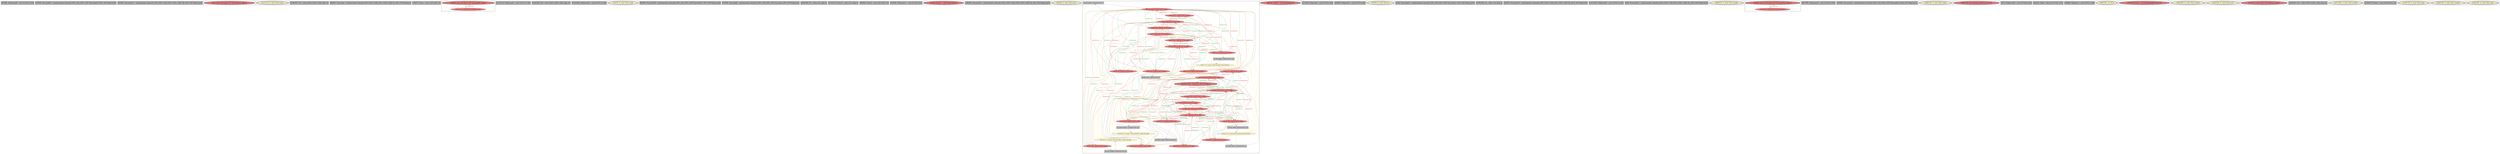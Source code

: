 
digraph G {





subgraph cluster51 {


node339 [penwidth=3.0,fontsize=20,fillcolor=grey,label="[81/84]  %idxprom28 = sext i32 %14 to i64",shape=rectangle,style=filled ]



}

subgraph cluster50 {


node338 [penwidth=3.0,fontsize=20,fillcolor=grey,label="[97/98]  %arrayidx25 = getelementptr inbounds [100 x i32], [100 x i32]* %arrayidx23, i64 0, i64 %idxprom24",shape=rectangle,style=filled ]



}

subgraph cluster49 {


node337 [penwidth=3.0,fontsize=20,fillcolor=grey,label="[93/94]  %arrayidx27 = getelementptr inbounds [100 x [100 x i32]], [100 x [100 x i32]]* %b, i64 0, i64 %idxprom26",shape=rectangle,style=filled ]



}

subgraph cluster45 {


node333 [penwidth=3.0,fontsize=20,fillcolor=lightcoral,label="[2/3]  store i32 %add, i32* %arrayidx33, align 4",shape=ellipse,style=filled ]



}

subgraph cluster41 {


node329 [penwidth=3.0,fontsize=20,fillcolor=lemonchiffon,label="[111/112]  br label %for.inc34",shape=ellipse,style=filled ]



}

subgraph cluster39 {


node327 [penwidth=3.0,fontsize=20,fillcolor=grey,label="[166/167]  %c = alloca [100 x [100 x i32]], align 16",shape=rectangle,style=filled ]



}

subgraph cluster38 {


node326 [penwidth=3.0,fontsize=20,fillcolor=grey,label="[60/61]  %arrayidx = getelementptr inbounds [100 x [100 x i32]], [100 x [100 x i32]]* %a, i64 0, i64 %idxprom",shape=rectangle,style=filled ]



}

subgraph cluster46 {


node334 [penwidth=3.0,fontsize=20,fillcolor=grey,label="[70/71]  %rem = srem i32 %call4, 10",shape=rectangle,style=filled ]



}

subgraph cluster37 {


node325 [penwidth=3.0,fontsize=20,fillcolor=lightcoral,label="[53/56]  store i32 %rem, i32* %arrayidx6, align 4",shape=ellipse,style=filled ]
node324 [fillcolor=lightcoral,label="[54/55]  %12 = load i32, i32* %arrayidx25, align 4",shape=ellipse,style=filled ]

node324->node325 [style=solid,color=firebrick3,label="A|indep",penwidth=1.0,fontcolor=firebrick3 ]
node325->node324 [style=solid,color=forestgreen,label="T|indep",penwidth=1.0,fontcolor=forestgreen ]


}

subgraph cluster36 {


node323 [penwidth=3.0,fontsize=20,fillcolor=grey,label="[113/114]  %idxprom32 = sext i32 %17 to i64",shape=rectangle,style=filled ]



}

subgraph cluster15 {


node302 [penwidth=3.0,fontsize=20,fillcolor=grey,label="[162/163]  %b = alloca [100 x [100 x i32]], align 16",shape=rectangle,style=filled ]



}

subgraph cluster40 {


node328 [penwidth=3.0,fontsize=20,fillcolor=grey,label="[103/104]  %idxprom24 = sext i32 %11 to i64",shape=rectangle,style=filled ]



}

subgraph cluster35 {


node322 [penwidth=3.0,fontsize=20,fillcolor=lemonchiffon,label="[73/74]  br label %for.cond1",shape=ellipse,style=filled ]



}

subgraph cluster42 {


node330 [penwidth=3.0,fontsize=20,fillcolor=grey,label="[82/83]  %arrayidx29 = getelementptr inbounds [100 x i32], [100 x i32]* %arrayidx27, i64 0, i64 %idxprom28",shape=rectangle,style=filled ]



}

subgraph cluster11 {


node261 [penwidth=3.0,fontsize=20,fillcolor=grey,label="[57/58]  %arrayidx6 = getelementptr inbounds [100 x i32], [100 x i32]* %arrayidx, i64 0, i64 %idxprom5",shape=rectangle,style=filled ]



}

subgraph cluster43 {


node331 [penwidth=3.0,fontsize=20,fillcolor=grey,label="[164/165]  %i = alloca i32, align 4",shape=rectangle,style=filled ]



}

subgraph cluster19 {


node306 [penwidth=3.0,fontsize=20,fillcolor=grey,label="[172/173]  %retval = alloca i32, align 4",shape=rectangle,style=filled ]



}

subgraph cluster9 {


node259 [penwidth=3.0,fontsize=20,fillcolor=grey,label="[49/50]  %rem8 = srem i32 %call7, 10",shape=rectangle,style=filled ]



}

subgraph cluster8 {


node258 [penwidth=3.0,fontsize=20,fillcolor=grey,label="[43/44]  %idxprom11 = sext i32 %5 to i64",shape=rectangle,style=filled ]



}

subgraph cluster10 {


node260 [penwidth=3.0,fontsize=20,fillcolor=lightcoral,label="[51/52]  %call7 = call i32 @rand() #3",shape=ellipse,style=filled ]



}

subgraph cluster23 {


node310 [penwidth=3.0,fontsize=20,fillcolor=grey,label="[96/99]  %arrayidx23 = getelementptr inbounds [100 x [100 x i32]], [100 x [100 x i32]]* %a, i64 0, i64 %idxprom22",shape=rectangle,style=filled ]



}

subgraph cluster7 {


node257 [penwidth=3.0,fontsize=20,fillcolor=lemonchiffon,label="[33/34]  br label %for.inc13",shape=ellipse,style=filled ]



}

subgraph cluster14 {


node300 [fillcolor=grey,label="[87/88]  %inc35 = add nsw i32 %18, 1",shape=rectangle,style=filled ]
node278 [penwidth=3.0,fontsize=20,fillcolor=lightcoral,label="[8/155]  %16 = load i32, i32* %i, align 4",shape=ellipse,style=filled ]
node282 [fillcolor=lightcoral,label="[36/123]  %11 = load i32, i32* %j, align 4",shape=ellipse,style=filled ]
node276 [fillcolor=lightcoral,label="[39/120]  store i32 %inc35, i32* %j, align 4",shape=ellipse,style=filled ]
node273 [fillcolor=lightcoral,label="[9/154]  store i32 %inc38, i32* %i, align 4",shape=ellipse,style=filled ]
node272 [fillcolor=lightcoral,label="[14/139]  %7 = load i32, i32* %i, align 4",shape=ellipse,style=filled ]
node285 [fillcolor=grey,label="[31/132]  %cmp = icmp slt i32 %0, 100",shape=rectangle,style=filled ]
node271 [fillcolor=lightcoral,label="[16/29]  %4 = load i32, i32* %i, align 4",shape=ellipse,style=filled ]
node270 [fillcolor=lightcoral,label="[12/151]  %8 = load i32, i32* %i, align 4",shape=ellipse,style=filled ]
node286 [fillcolor=lightcoral,label="[38/121]  %3 = load i32, i32* %j, align 4",shape=ellipse,style=filled ]
node288 [fillcolor=grey,label="[141/150]  %cmp17 = icmp slt i32 %8, 100",shape=rectangle,style=filled ]
node279 [fillcolor=lightcoral,label="[109/110]  %10 = load i32, i32* %i, align 4",shape=ellipse,style=filled ]
node290 [fillcolor=grey,label="[47/78]  %cmp2 = icmp slt i32 %1, 100",shape=rectangle,style=filled ]
node274 [fillcolor=lightcoral,label="[11/152]  store i32 0, i32* %i, align 4",shape=ellipse,style=filled ]
node277 [fillcolor=lightcoral,label="[10/153]  %2 = load i32, i32* %i, align 4",shape=ellipse,style=filled ]
node266 [fillcolor=lemonchiffon,label="[48/77]  br i1 %cmp2, label %for.body3, label %for.end",shape=ellipse,style=filled ]
node264 [fillcolor=grey,label="[135/136]  %inc38 = add nsw i32 %19, 1",shape=rectangle,style=filled ]
node268 [fillcolor=lightcoral,label="[30/133]  %0 = load i32, i32* %i, align 4",shape=ellipse,style=filled ]
node296 [fillcolor=grey,label="[91/116]  %cmp20 = icmp slt i32 %9, 100",shape=rectangle,style=filled ]
node280 [fillcolor=lightcoral,label="[15/138]  store i32 0, i32* %i, align 4",shape=ellipse,style=filled ]
node291 [fillcolor=lightcoral,label="[46/79]  %1 = load i32, i32* %j, align 4",shape=ellipse,style=filled ]
node301 [fillcolor=grey,label="[65/66]  %inc = add nsw i32 %6, 1",shape=rectangle,style=filled ]
node281 [fillcolor=lightcoral,label="[13/140]  store i32 %inc14, i32* %i, align 4",shape=ellipse,style=filled ]
node289 [fillcolor=lightcoral,label="[107/108]  %13 = load i32, i32* %i, align 4",shape=ellipse,style=filled ]
node275 [fillcolor=lightcoral,label="[90/117]  %9 = load i32, i32* %j, align 4",shape=ellipse,style=filled ]
node269 [fillcolor=lemonchiffon,label="[142/149]  br i1 %cmp17, label %for.body18, label %for.end39",shape=ellipse,style=filled ]
node283 [fillcolor=lightcoral,label="[41/118]  store i32 %inc, i32* %j, align 4",shape=ellipse,style=filled ]
node293 [fillcolor=lightcoral,label="[42/45]  %5 = load i32, i32* %j, align 4",shape=ellipse,style=filled ]
node284 [fillcolor=lightcoral,label="[134/137]  %19 = load i32, i32* %i, align 4",shape=ellipse,style=filled ]
node299 [fillcolor=lightcoral,label="[37/122]  store i32 0, i32* %j, align 4",shape=ellipse,style=filled ]
node287 [fillcolor=lightcoral,label="[67/68]  %6 = load i32, i32* %j, align 4",shape=ellipse,style=filled ]
node294 [fillcolor=lightcoral,label="[40/119]  %17 = load i32, i32* %j, align 4",shape=ellipse,style=filled ]
node265 [fillcolor=grey,label="[127/128]  %inc14 = add nsw i32 %7, 1",shape=rectangle,style=filled ]
node292 [fillcolor=lightcoral,label="[35/124]  store i32 0, i32* %j, align 4",shape=ellipse,style=filled ]
node295 [fillcolor=lemonchiffon,label="[92/115]  br i1 %cmp20, label %for.body21, label %for.end36",shape=ellipse,style=filled ]
node297 [fillcolor=lightcoral,label="[80/85]  %14 = load i32, i32* %j, align 4",shape=ellipse,style=filled ]
node267 [fillcolor=lemonchiffon,label="[32/131]  br i1 %cmp, label %for.body, label %for.end15",shape=ellipse,style=filled ]
node298 [fillcolor=lightcoral,label="[86/89]  %18 = load i32, i32* %j, align 4",shape=ellipse,style=filled ]

node294->node292 [style=solid,color=firebrick3,label="A|indep|Const",penwidth=1.0,fontcolor=firebrick3 ]
node293->node292 [style=solid,color=firebrick3,label="A|indep|Const",penwidth=1.0,fontcolor=firebrick3 ]
node291->node292 [style=solid,color=firebrick3,label="A|indep|Const",penwidth=1.0,fontcolor=firebrick3 ]
node291->node290 [style=solid,color=black,label="",penwidth=0.5,fontcolor=black ]
node287->node301 [style=solid,color=black,label="",penwidth=0.5,fontcolor=black ]
node282->node299 [style=solid,color=firebrick3,label="A|indep|Const",penwidth=1.0,fontcolor=firebrick3 ]
node286->node299 [style=solid,color=firebrick3,label="A|indep|Const",penwidth=1.0,fontcolor=firebrick3 ]
node299->node286 [style=solid,color=forestgreen,label="T|indep|Const",penwidth=1.0,fontcolor=forestgreen ]
node294->node283 [style=solid,color=firebrick3,label="A|indep|Const",penwidth=1.0,fontcolor=firebrick3 ]
node283->node293 [style=solid,color=forestgreen,label="T|indep|Const",penwidth=1.0,fontcolor=forestgreen ]
node286->node283 [style=solid,color=firebrick3,label="A|indep|Const",penwidth=1.0,fontcolor=firebrick3 ]
node283->node286 [style=solid,color=forestgreen,label="T|indep|Const",penwidth=1.0,fontcolor=forestgreen ]
node289->node280 [style=solid,color=firebrick3,label="A|indep|Const",penwidth=1.0,fontcolor=firebrick3 ]
node280->node289 [style=solid,color=forestgreen,label="T|indep|Const",penwidth=1.0,fontcolor=forestgreen ]
node283->node297 [style=solid,color=forestgreen,label="T|indep|Const",penwidth=1.0,fontcolor=forestgreen ]
node266->node277 [style=solid,color=gold,label="C",penwidth=1.0,fontcolor=gold ]
node297->node283 [style=solid,color=firebrick3,label="A|indep|Const",penwidth=1.0,fontcolor=firebrick3 ]
node284->node280 [style=solid,color=firebrick3,label="A|indep|Const",penwidth=1.0,fontcolor=firebrick3 ]
node280->node284 [style=solid,color=forestgreen,label="T|indep|Const",penwidth=1.0,fontcolor=forestgreen ]
node292->node293 [style=solid,color=forestgreen,label="T|indep|Const",penwidth=1.0,fontcolor=forestgreen ]
node270->node274 [style=solid,color=firebrick3,label="A|indep|Const",penwidth=1.0,fontcolor=firebrick3 ]
node286->node292 [style=solid,color=firebrick3,label="A|indep|Const",penwidth=1.0,fontcolor=firebrick3 ]
node299->node287 [style=solid,color=forestgreen,label="T|indep|Const",penwidth=1.0,fontcolor=forestgreen ]
node268->node273 [style=solid,color=firebrick3,label="A|indep|Const",penwidth=1.0,fontcolor=firebrick3 ]
node292->node291 [style=solid,color=forestgreen,label="T|indep|Const",penwidth=1.0,fontcolor=forestgreen ]
node272->node274 [style=solid,color=firebrick3,label="A|indep|Const",penwidth=1.0,fontcolor=firebrick3 ]
node274->node272 [style=solid,color=forestgreen,label="T|indep|Const",penwidth=1.0,fontcolor=forestgreen ]
node295->node300 [style=solid,color=gold,label="C",penwidth=1.0,fontcolor=gold ]
node271->node274 [style=solid,color=firebrick3,label="A|indep|Const",penwidth=1.0,fontcolor=firebrick3 ]
node269->node299 [style=solid,color=gold,label="C",penwidth=1.0,fontcolor=gold ]
node269->node269 [style=solid,color=gold,label="C",penwidth=1.0,fontcolor=gold ]
node266->node290 [style=solid,color=gold,label="C",penwidth=1.0,fontcolor=gold ]
node267->node268 [style=solid,color=gold,label="C",penwidth=1.0,fontcolor=gold ]
node283->node298 [style=solid,color=forestgreen,label="T|indep|Const",penwidth=1.0,fontcolor=forestgreen ]
node273->node278 [style=solid,color=forestgreen,label="T|indep|Const",penwidth=1.0,fontcolor=forestgreen ]
node276->node294 [style=solid,color=forestgreen,label="T|indep|Const",penwidth=1.0,fontcolor=forestgreen ]
node284->node281 [style=solid,color=firebrick3,label="A|indep|Const",penwidth=1.0,fontcolor=firebrick3 ]
node283->node282 [style=solid,color=forestgreen,label="T|indep|Const",penwidth=1.0,fontcolor=forestgreen ]
node274->node268 [style=solid,color=forestgreen,label="T|indep|Const",penwidth=1.0,fontcolor=forestgreen ]
node264->node273 [style=solid,color=black,label="",penwidth=0.5,fontcolor=black ]
node271->node273 [style=solid,color=firebrick3,label="A|indep|Const",penwidth=1.0,fontcolor=firebrick3 ]
node281->node284 [style=solid,color=forestgreen,label="T|indep|Const",penwidth=1.0,fontcolor=forestgreen ]
node271->node281 [style=solid,color=firebrick3,label="A|indep|Const",penwidth=1.0,fontcolor=firebrick3 ]
node270->node273 [style=solid,color=firebrick3,label="A|indep|Const",penwidth=1.0,fontcolor=firebrick3 ]
node274->node289 [style=solid,color=forestgreen,label="T|indep|Const",penwidth=1.0,fontcolor=forestgreen ]
node294->node276 [style=solid,color=firebrick3,label="A|indep|Const",penwidth=1.0,fontcolor=firebrick3 ]
node292->node286 [style=solid,color=forestgreen,label="T|indep|Const",penwidth=1.0,fontcolor=forestgreen ]
node277->node273 [style=solid,color=firebrick3,label="A|indep|Const",penwidth=1.0,fontcolor=firebrick3 ]
node278->node273 [style=solid,color=firebrick3,label="A|indep|Const",penwidth=1.0,fontcolor=firebrick3 ]
node292->node298 [style=solid,color=forestgreen,label="T|indep|Const",penwidth=1.0,fontcolor=forestgreen ]
node276->node298 [style=solid,color=forestgreen,label="T|indep|Const",penwidth=1.0,fontcolor=forestgreen ]
node299->node282 [style=solid,color=forestgreen,label="T|indep|Const",penwidth=1.0,fontcolor=forestgreen ]
node273->node268 [style=solid,color=forestgreen,label="T|indep|Const",penwidth=1.0,fontcolor=forestgreen ]
node295->node276 [style=solid,color=gold,label="C",penwidth=1.0,fontcolor=gold ]
node292->node294 [style=solid,color=forestgreen,label="T|indep|Const",penwidth=1.0,fontcolor=forestgreen ]
node295->node275 [style=solid,color=gold,label="C",penwidth=1.0,fontcolor=gold ]
node279->node273 [style=solid,color=firebrick3,label="A|indep|Const",penwidth=1.0,fontcolor=firebrick3 ]
node275->node292 [style=solid,color=firebrick3,label="A|indep|Const",penwidth=1.0,fontcolor=firebrick3 ]
node295->node296 [style=solid,color=gold,label="C",penwidth=1.0,fontcolor=gold ]
node296->node295 [style=solid,color=black,label="",penwidth=0.5,fontcolor=black ]
node282->node283 [style=solid,color=firebrick3,label="A|indep|Const",penwidth=1.0,fontcolor=firebrick3 ]
node274->node277 [style=solid,color=forestgreen,label="T|indep|Const",penwidth=1.0,fontcolor=forestgreen ]
node297->node292 [style=solid,color=firebrick3,label="A|indep|Const",penwidth=1.0,fontcolor=firebrick3 ]
node268->node285 [style=solid,color=black,label="",penwidth=0.5,fontcolor=black ]
node272->node281 [style=solid,color=firebrick3,label="A|indep|Const",penwidth=1.0,fontcolor=firebrick3 ]
node273->node289 [style=solid,color=forestgreen,label="T|indep|Const",penwidth=1.0,fontcolor=forestgreen ]
node284->node273 [style=solid,color=firebrick3,label="A|indep|Const",penwidth=1.0,fontcolor=firebrick3 ]
node299->node293 [style=solid,color=forestgreen,label="T|indep|Const",penwidth=1.0,fontcolor=forestgreen ]
node278->node280 [style=solid,color=firebrick3,label="A|indep|Const",penwidth=1.0,fontcolor=firebrick3 ]
node271->node280 [style=solid,color=firebrick3,label="A|indep|Const",penwidth=1.0,fontcolor=firebrick3 ]
node270->node288 [style=solid,color=black,label="",penwidth=0.5,fontcolor=black ]
node274->node271 [style=solid,color=forestgreen,label="T|indep|Const",penwidth=1.0,fontcolor=forestgreen ]
node295->node289 [style=solid,color=gold,label="C",penwidth=1.0,fontcolor=gold ]
node276->node282 [style=solid,color=forestgreen,label="T|indep|Const",penwidth=1.0,fontcolor=forestgreen ]
node281->node271 [style=solid,color=forestgreen,label="T|indep|Const",penwidth=1.0,fontcolor=forestgreen ]
node266->node283 [style=solid,color=gold,label="C",penwidth=1.0,fontcolor=gold ]
node275->node283 [style=solid,color=firebrick3,label="A|indep|Const",penwidth=1.0,fontcolor=firebrick3 ]
node297->node299 [style=solid,color=firebrick3,label="A|indep|Const",penwidth=1.0,fontcolor=firebrick3 ]
node277->node274 [style=solid,color=firebrick3,label="A|indep|Const",penwidth=1.0,fontcolor=firebrick3 ]
node272->node280 [style=solid,color=firebrick3,label="A|indep|Const",penwidth=1.0,fontcolor=firebrick3 ]
node269->node284 [style=solid,color=gold,label="C",penwidth=1.0,fontcolor=gold ]
node266->node293 [style=solid,color=gold,label="C",penwidth=1.0,fontcolor=gold ]
node280->node272 [style=solid,color=forestgreen,label="T|indep|Const",penwidth=1.0,fontcolor=forestgreen ]
node298->node276 [style=solid,color=firebrick3,label="A|indep|Const",penwidth=1.0,fontcolor=firebrick3 ]
node295->node278 [style=solid,color=gold,label="C",penwidth=1.0,fontcolor=gold ]
node281->node272 [style=solid,color=forestgreen,label="T|indep|Const",penwidth=1.0,fontcolor=forestgreen ]
node267->node292 [style=solid,color=gold,label="C",penwidth=1.0,fontcolor=gold ]
node273->node284 [style=solid,color=forestgreen,label="T|indep|Const",penwidth=1.0,fontcolor=forestgreen ]
node280->node277 [style=solid,color=forestgreen,label="T|indep|Const",penwidth=1.0,fontcolor=forestgreen ]
node295->node298 [style=solid,color=gold,label="C",penwidth=1.0,fontcolor=gold ]
node283->node294 [style=solid,color=forestgreen,label="T|indep|Const",penwidth=1.0,fontcolor=forestgreen ]
node300->node276 [style=solid,color=black,label="",penwidth=0.5,fontcolor=black ]
node273->node277 [style=solid,color=forestgreen,label="T|indep|Const",penwidth=1.0,fontcolor=forestgreen ]
node275->node299 [style=solid,color=firebrick3,label="A|indep|Const",penwidth=1.0,fontcolor=firebrick3 ]
node287->node276 [style=solid,color=firebrick3,label="A|indep|Const",penwidth=1.0,fontcolor=firebrick3 ]
node299->node297 [style=solid,color=forestgreen,label="T|indep|Const",penwidth=1.0,fontcolor=forestgreen ]
node276->node275 [style=solid,color=forestgreen,label="T|indep|Const",penwidth=1.0,fontcolor=forestgreen ]
node292->node287 [style=solid,color=forestgreen,label="T|indep|Const",penwidth=1.0,fontcolor=forestgreen ]
node291->node299 [style=solid,color=firebrick3,label="A|indep|Const",penwidth=1.0,fontcolor=firebrick3 ]
node292->node297 [style=solid,color=forestgreen,label="T|indep|Const",penwidth=1.0,fontcolor=forestgreen ]
node269->node270 [style=solid,color=gold,label="C",penwidth=1.0,fontcolor=gold ]
node278->node281 [style=solid,color=firebrick3,label="A|indep|Const",penwidth=1.0,fontcolor=firebrick3 ]
node292->node275 [style=solid,color=forestgreen,label="T|indep|Const",penwidth=1.0,fontcolor=forestgreen ]
node274->node284 [style=solid,color=forestgreen,label="T|indep|Const",penwidth=1.0,fontcolor=forestgreen ]
node266->node266 [style=solid,color=gold,label="C",penwidth=1.0,fontcolor=gold ]
node289->node273 [style=solid,color=firebrick3,label="A|indep|Const",penwidth=1.0,fontcolor=firebrick3 ]
node301->node283 [style=solid,color=black,label="",penwidth=0.5,fontcolor=black ]
node299->node298 [style=solid,color=forestgreen,label="T|indep|Const",penwidth=1.0,fontcolor=forestgreen ]
node284->node274 [style=solid,color=firebrick3,label="A|indep|Const",penwidth=1.0,fontcolor=firebrick3 ]
node292->node282 [style=solid,color=forestgreen,label="T|indep|Const",penwidth=1.0,fontcolor=forestgreen ]
node279->node281 [style=solid,color=firebrick3,label="A|indep|Const",penwidth=1.0,fontcolor=firebrick3 ]
node283->node291 [style=solid,color=forestgreen,label="T|indep|Const",penwidth=1.0,fontcolor=forestgreen ]
node279->node274 [style=solid,color=firebrick3,label="A|indep|Const",penwidth=1.0,fontcolor=firebrick3 ]
node266->node301 [style=solid,color=gold,label="C",penwidth=1.0,fontcolor=gold ]
node269->node264 [style=solid,color=gold,label="C",penwidth=1.0,fontcolor=gold ]
node276->node291 [style=solid,color=forestgreen,label="T|indep|Const",penwidth=1.0,fontcolor=forestgreen ]
node281->node277 [style=solid,color=forestgreen,label="T|indep|Const",penwidth=1.0,fontcolor=forestgreen ]
node280->node271 [style=solid,color=forestgreen,label="T|indep|Const",penwidth=1.0,fontcolor=forestgreen ]
node278->node274 [style=solid,color=firebrick3,label="A|indep|Const",penwidth=1.0,fontcolor=firebrick3 ]
node298->node299 [style=solid,color=firebrick3,label="A|indep|Const",penwidth=1.0,fontcolor=firebrick3 ]
node298->node300 [style=solid,color=black,label="",penwidth=0.5,fontcolor=black ]
node295->node279 [style=solid,color=gold,label="C",penwidth=1.0,fontcolor=gold ]
node289->node274 [style=solid,color=firebrick3,label="A|indep|Const",penwidth=1.0,fontcolor=firebrick3 ]
node298->node292 [style=solid,color=firebrick3,label="A|indep|Const",penwidth=1.0,fontcolor=firebrick3 ]
node287->node292 [style=solid,color=firebrick3,label="A|indep|Const",penwidth=1.0,fontcolor=firebrick3 ]
node273->node279 [style=solid,color=forestgreen,label="T|indep|Const",penwidth=1.0,fontcolor=forestgreen ]
node266->node287 [style=solid,color=gold,label="C",penwidth=1.0,fontcolor=gold ]
node266->node286 [style=solid,color=gold,label="C",penwidth=1.0,fontcolor=gold ]
node293->node283 [style=solid,color=firebrick3,label="A|indep|Const",penwidth=1.0,fontcolor=firebrick3 ]
node299->node291 [style=solid,color=forestgreen,label="T|indep|Const",penwidth=1.0,fontcolor=forestgreen ]
node294->node299 [style=solid,color=firebrick3,label="A|indep|Const",penwidth=1.0,fontcolor=firebrick3 ]
node297->node276 [style=solid,color=firebrick3,label="A|indep|Const",penwidth=1.0,fontcolor=firebrick3 ]
node276->node297 [style=solid,color=forestgreen,label="T|indep|Const",penwidth=1.0,fontcolor=forestgreen ]
node273->node270 [style=solid,color=forestgreen,label="T|indep|Const",penwidth=1.0,fontcolor=forestgreen ]
node281->node289 [style=solid,color=forestgreen,label="T|indep|Const",penwidth=1.0,fontcolor=forestgreen ]
node287->node299 [style=solid,color=firebrick3,label="A|indep|Const",penwidth=1.0,fontcolor=firebrick3 ]
node267->node281 [style=solid,color=gold,label="C",penwidth=1.0,fontcolor=gold ]
node289->node281 [style=solid,color=firebrick3,label="A|indep|Const",penwidth=1.0,fontcolor=firebrick3 ]
node295->node282 [style=solid,color=gold,label="C",penwidth=1.0,fontcolor=gold ]
node274->node279 [style=solid,color=forestgreen,label="T|indep|Const",penwidth=1.0,fontcolor=forestgreen ]
node295->node297 [style=solid,color=gold,label="C",penwidth=1.0,fontcolor=gold ]
node273->node272 [style=solid,color=forestgreen,label="T|indep|Const",penwidth=1.0,fontcolor=forestgreen ]
node272->node273 [style=solid,color=firebrick3,label="A|indep|Const",penwidth=1.0,fontcolor=firebrick3 ]
node268->node281 [style=solid,color=firebrick3,label="A|indep|Const",penwidth=1.0,fontcolor=firebrick3 ]
node267->node285 [style=solid,color=gold,label="C",penwidth=1.0,fontcolor=gold ]
node275->node296 [style=solid,color=black,label="",penwidth=0.5,fontcolor=black ]
node272->node265 [style=solid,color=black,label="",penwidth=0.5,fontcolor=black ]
node299->node294 [style=solid,color=forestgreen,label="T|indep|Const",penwidth=1.0,fontcolor=forestgreen ]
node276->node286 [style=solid,color=forestgreen,label="T|indep|Const",penwidth=1.0,fontcolor=forestgreen ]
node286->node276 [style=solid,color=firebrick3,label="A|indep|Const",penwidth=1.0,fontcolor=firebrick3 ]
node265->node281 [style=solid,color=black,label="",penwidth=0.5,fontcolor=black ]
node270->node280 [style=solid,color=firebrick3,label="A|indep|Const",penwidth=1.0,fontcolor=firebrick3 ]
node276->node287 [style=solid,color=forestgreen,label="T|indep|Const",penwidth=1.0,fontcolor=forestgreen ]
node285->node267 [style=solid,color=black,label="",penwidth=0.5,fontcolor=black ]
node287->node283 [style=solid,color=firebrick3,label="A|indep|Const",penwidth=1.0,fontcolor=firebrick3 ]
node281->node268 [style=solid,color=forestgreen,label="T|indep|Const",penwidth=1.0,fontcolor=forestgreen ]
node293->node299 [style=solid,color=firebrick3,label="A|indep|Const",penwidth=1.0,fontcolor=firebrick3 ]
node268->node280 [style=solid,color=firebrick3,label="A|indep|Const",penwidth=1.0,fontcolor=firebrick3 ]
node280->node268 [style=solid,color=forestgreen,label="T|indep|Const",penwidth=1.0,fontcolor=forestgreen ]
node299->node275 [style=solid,color=forestgreen,label="T|indep|Const",penwidth=1.0,fontcolor=forestgreen ]
node267->node265 [style=solid,color=gold,label="C",penwidth=1.0,fontcolor=gold ]
node295->node295 [style=solid,color=gold,label="C",penwidth=1.0,fontcolor=gold ]
node267->node267 [style=solid,color=gold,label="C",penwidth=1.0,fontcolor=gold ]
node266->node271 [style=solid,color=gold,label="C",penwidth=1.0,fontcolor=gold ]
node269->node296 [style=solid,color=gold,label="C",penwidth=1.0,fontcolor=gold ]
node290->node266 [style=solid,color=black,label="",penwidth=0.5,fontcolor=black ]
node266->node291 [style=solid,color=gold,label="C",penwidth=1.0,fontcolor=gold ]
node275->node276 [style=solid,color=firebrick3,label="A|indep|Const",penwidth=1.0,fontcolor=firebrick3 ]
node274->node278 [style=solid,color=forestgreen,label="T|indep|Const",penwidth=1.0,fontcolor=forestgreen ]
node288->node269 [style=solid,color=black,label="",penwidth=0.5,fontcolor=black ]
node284->node264 [style=solid,color=black,label="",penwidth=0.5,fontcolor=black ]
node281->node278 [style=solid,color=forestgreen,label="T|indep|Const",penwidth=1.0,fontcolor=forestgreen ]
node283->node275 [style=solid,color=forestgreen,label="T|indep|Const",penwidth=1.0,fontcolor=forestgreen ]
node267->node291 [style=solid,color=gold,label="C",penwidth=1.0,fontcolor=gold ]
node269->node288 [style=solid,color=gold,label="C",penwidth=1.0,fontcolor=gold ]
node283->node287 [style=solid,color=forestgreen,label="T|indep|Const",penwidth=1.0,fontcolor=forestgreen ]
node267->node266 [style=solid,color=gold,label="C",penwidth=1.0,fontcolor=gold ]
node267->node290 [style=solid,color=gold,label="C",penwidth=1.0,fontcolor=gold ]
node270->node281 [style=solid,color=firebrick3,label="A|indep|Const",penwidth=1.0,fontcolor=firebrick3 ]
node281->node270 [style=solid,color=forestgreen,label="T|indep|Const",penwidth=1.0,fontcolor=forestgreen ]
node268->node274 [style=solid,color=firebrick3,label="A|indep|Const",penwidth=1.0,fontcolor=firebrick3 ]
node273->node271 [style=solid,color=forestgreen,label="T|indep|Const",penwidth=1.0,fontcolor=forestgreen ]
node269->node273 [style=solid,color=gold,label="C",penwidth=1.0,fontcolor=gold ]
node274->node270 [style=solid,color=forestgreen,label="T|indep|Const",penwidth=1.0,fontcolor=forestgreen ]
node269->node275 [style=solid,color=gold,label="C",penwidth=1.0,fontcolor=gold ]
node269->node295 [style=solid,color=gold,label="C",penwidth=1.0,fontcolor=gold ]
node280->node270 [style=solid,color=forestgreen,label="T|indep|Const",penwidth=1.0,fontcolor=forestgreen ]
node291->node276 [style=solid,color=firebrick3,label="A|indep|Const",penwidth=1.0,fontcolor=firebrick3 ]
node267->node272 [style=solid,color=gold,label="C",penwidth=1.0,fontcolor=gold ]
node282->node276 [style=solid,color=firebrick3,label="A|indep|Const",penwidth=1.0,fontcolor=firebrick3 ]
node276->node293 [style=solid,color=forestgreen,label="T|indep|Const",penwidth=1.0,fontcolor=forestgreen ]
node277->node280 [style=solid,color=firebrick3,label="A|indep|Const",penwidth=1.0,fontcolor=firebrick3 ]
node298->node283 [style=solid,color=firebrick3,label="A|indep|Const",penwidth=1.0,fontcolor=firebrick3 ]
node293->node276 [style=solid,color=firebrick3,label="A|indep|Const",penwidth=1.0,fontcolor=firebrick3 ]
node277->node281 [style=solid,color=firebrick3,label="A|indep|Const",penwidth=1.0,fontcolor=firebrick3 ]
node280->node278 [style=solid,color=forestgreen,label="T|indep|Const",penwidth=1.0,fontcolor=forestgreen ]
node295->node294 [style=solid,color=gold,label="C",penwidth=1.0,fontcolor=gold ]
node291->node283 [style=solid,color=firebrick3,label="A|indep|Const",penwidth=1.0,fontcolor=firebrick3 ]
node279->node280 [style=solid,color=firebrick3,label="A|indep|Const",penwidth=1.0,fontcolor=firebrick3 ]
node282->node292 [style=solid,color=firebrick3,label="A|indep|Const",penwidth=1.0,fontcolor=firebrick3 ]
node280->node279 [style=solid,color=forestgreen,label="T|indep|Const",penwidth=1.0,fontcolor=forestgreen ]
node281->node279 [style=solid,color=forestgreen,label="T|indep|Const",penwidth=1.0,fontcolor=forestgreen ]


}

subgraph cluster44 {


node332 [penwidth=3.0,fontsize=20,fillcolor=lightcoral,label="[69/72]  %call4 = call i32 @rand() #3",shape=ellipse,style=filled ]



}

subgraph cluster6 {


node256 [penwidth=3.0,fontsize=20,fillcolor=grey,label="[17/28]  %idxprom9 = sext i32 %4 to i64",shape=rectangle,style=filled ]



}

subgraph cluster30 {


node317 [penwidth=3.0,fontsize=20,fillcolor=grey,label="[63/64]  %idxprom5 = sext i32 %3 to i64",shape=rectangle,style=filled ]



}

subgraph cluster31 {


node318 [penwidth=3.0,fontsize=20,fillcolor=lemonchiffon,label="[75/76]  br label %for.inc",shape=ellipse,style=filled ]



}

subgraph cluster0 {


node249 [penwidth=3.0,fontsize=20,fillcolor=grey,label="[1/4]  %arrayidx33 = getelementptr inbounds [100 x i32], [100 x i32]* %arrayidx31, i64 0, i64 %idxprom32",shape=rectangle,style=filled ]



}

subgraph cluster13 {


node263 [penwidth=3.0,fontsize=20,fillcolor=grey,label="[158/159]  %j = alloca i32, align 4",shape=rectangle,style=filled ]



}

subgraph cluster5 {


node255 [penwidth=3.0,fontsize=20,fillcolor=grey,label="[18/27]  %arrayidx10 = getelementptr inbounds [100 x [100 x i32]], [100 x [100 x i32]]* %b, i64 0, i64 %idxprom9",shape=rectangle,style=filled ]



}

subgraph cluster47 {


node335 [penwidth=3.0,fontsize=20,fillcolor=grey,label="[101/102]  %idxprom26 = sext i32 %13 to i64",shape=rectangle,style=filled ]



}

subgraph cluster1 {


node250 [penwidth=3.0,fontsize=20,fillcolor=grey,label="[0/5]  %arrayidx31 = getelementptr inbounds [100 x [100 x i32]], [100 x [100 x i32]]* %c, i64 0, i64 %idxprom30",shape=rectangle,style=filled ]



}

subgraph cluster32 {


node319 [penwidth=3.0,fontsize=20,fillcolor=lemonchiffon,label="[180/181]  br label %for.cond16",shape=ellipse,style=filled ]



}

subgraph cluster3 {


node253 [penwidth=3.0,fontsize=20,fillcolor=lightcoral,label="[20/25]  store i32 %rem8, i32* %arrayidx12, align 4",shape=ellipse,style=filled ]
node252 [fillcolor=lightcoral,label="[21/24]  %15 = load i32, i32* %arrayidx29, align 4",shape=ellipse,style=filled ]

node252->node253 [style=solid,color=firebrick3,label="A|indep",penwidth=1.0,fontcolor=firebrick3 ]
node253->node252 [style=solid,color=forestgreen,label="T|indep",penwidth=1.0,fontcolor=forestgreen ]


}

subgraph cluster48 {


node336 [penwidth=3.0,fontsize=20,fillcolor=grey,label="[95/100]  %idxprom22 = sext i32 %10 to i64",shape=rectangle,style=filled ]



}

subgraph cluster4 {


node254 [penwidth=3.0,fontsize=20,fillcolor=grey,label="[19/26]  %arrayidx12 = getelementptr inbounds [100 x i32], [100 x i32]* %arrayidx10, i64 0, i64 %idxprom11",shape=rectangle,style=filled ]



}

subgraph cluster17 {


node304 [penwidth=3.0,fontsize=20,fillcolor=lemonchiffon,label="[129/130]  br label %for.cond1",shape=ellipse,style=filled ]



}

subgraph cluster16 {


node303 [penwidth=3.0,fontsize=20,fillcolor=lightcoral,label="[156/157]  call void @srand(i32 %conv) #3",shape=ellipse,style=filled ]



}

subgraph cluster2 {


node251 [penwidth=3.0,fontsize=20,fillcolor=grey,label="[6/7]  %idxprom30 = sext i32 %16 to i64",shape=rectangle,style=filled ]



}

subgraph cluster34 {


node321 [penwidth=3.0,fontsize=20,fillcolor=grey,label="[22/23]  %add = add nsw i32 %12, %15",shape=rectangle,style=filled ]



}

subgraph cluster22 {


node309 [penwidth=3.0,fontsize=20,fillcolor=grey,label="[59/62]  %idxprom = sext i32 %2 to i64",shape=rectangle,style=filled ]



}

subgraph cluster25 {


node312 [penwidth=3.0,fontsize=20,fillcolor=lemonchiffon,label="[168/169]  ret i32 0",shape=ellipse,style=filled ]



}

subgraph cluster18 {


node305 [penwidth=3.0,fontsize=20,fillcolor=lightcoral,label="[178/179]  %call = call i64 @time(i64* null) #3",shape=ellipse,style=filled ]



}

subgraph cluster29 {


node316 [penwidth=3.0,fontsize=20,fillcolor=lemonchiffon,label="[105/106]  br label %for.cond19",shape=ellipse,style=filled ]



}

subgraph cluster20 {


node307 [penwidth=3.0,fontsize=20,fillcolor=lemonchiffon,label="[143/144]  br label %for.inc37",shape=ellipse,style=filled ]



}

subgraph cluster26 {


node313 [penwidth=3.0,fontsize=20,fillcolor=lightcoral,label="[170/171]  store i32 0, i32* %retval, align 4",shape=ellipse,style=filled ]



}

subgraph cluster24 {


node311 [penwidth=3.0,fontsize=20,fillcolor=grey,label="[160/161]  %a = alloca [100 x [100 x i32]], align 16",shape=rectangle,style=filled ]



}

subgraph cluster28 {


node315 [penwidth=3.0,fontsize=20,fillcolor=lemonchiffon,label="[147/148]  br label %for.cond16",shape=ellipse,style=filled ]



}

subgraph cluster27 {


node314 [penwidth=3.0,fontsize=20,fillcolor=grey,label="[176/177]  %conv = trunc i64 %call to i32",shape=rectangle,style=filled ]



}

subgraph cluster21 {


node308 [penwidth=3.0,fontsize=20,fillcolor=lemonchiffon,label="[174/175]  br label %for.cond",shape=ellipse,style=filled ]



}

subgraph cluster12 {


node262 [penwidth=3.0,fontsize=20,fillcolor=lemonchiffon,label="[145/146]  br label %for.cond19",shape=ellipse,style=filled ]



}

subgraph cluster33 {


node320 [penwidth=3.0,fontsize=20,fillcolor=lemonchiffon,label="[125/126]  br label %for.cond",shape=ellipse,style=filled ]



}

}
